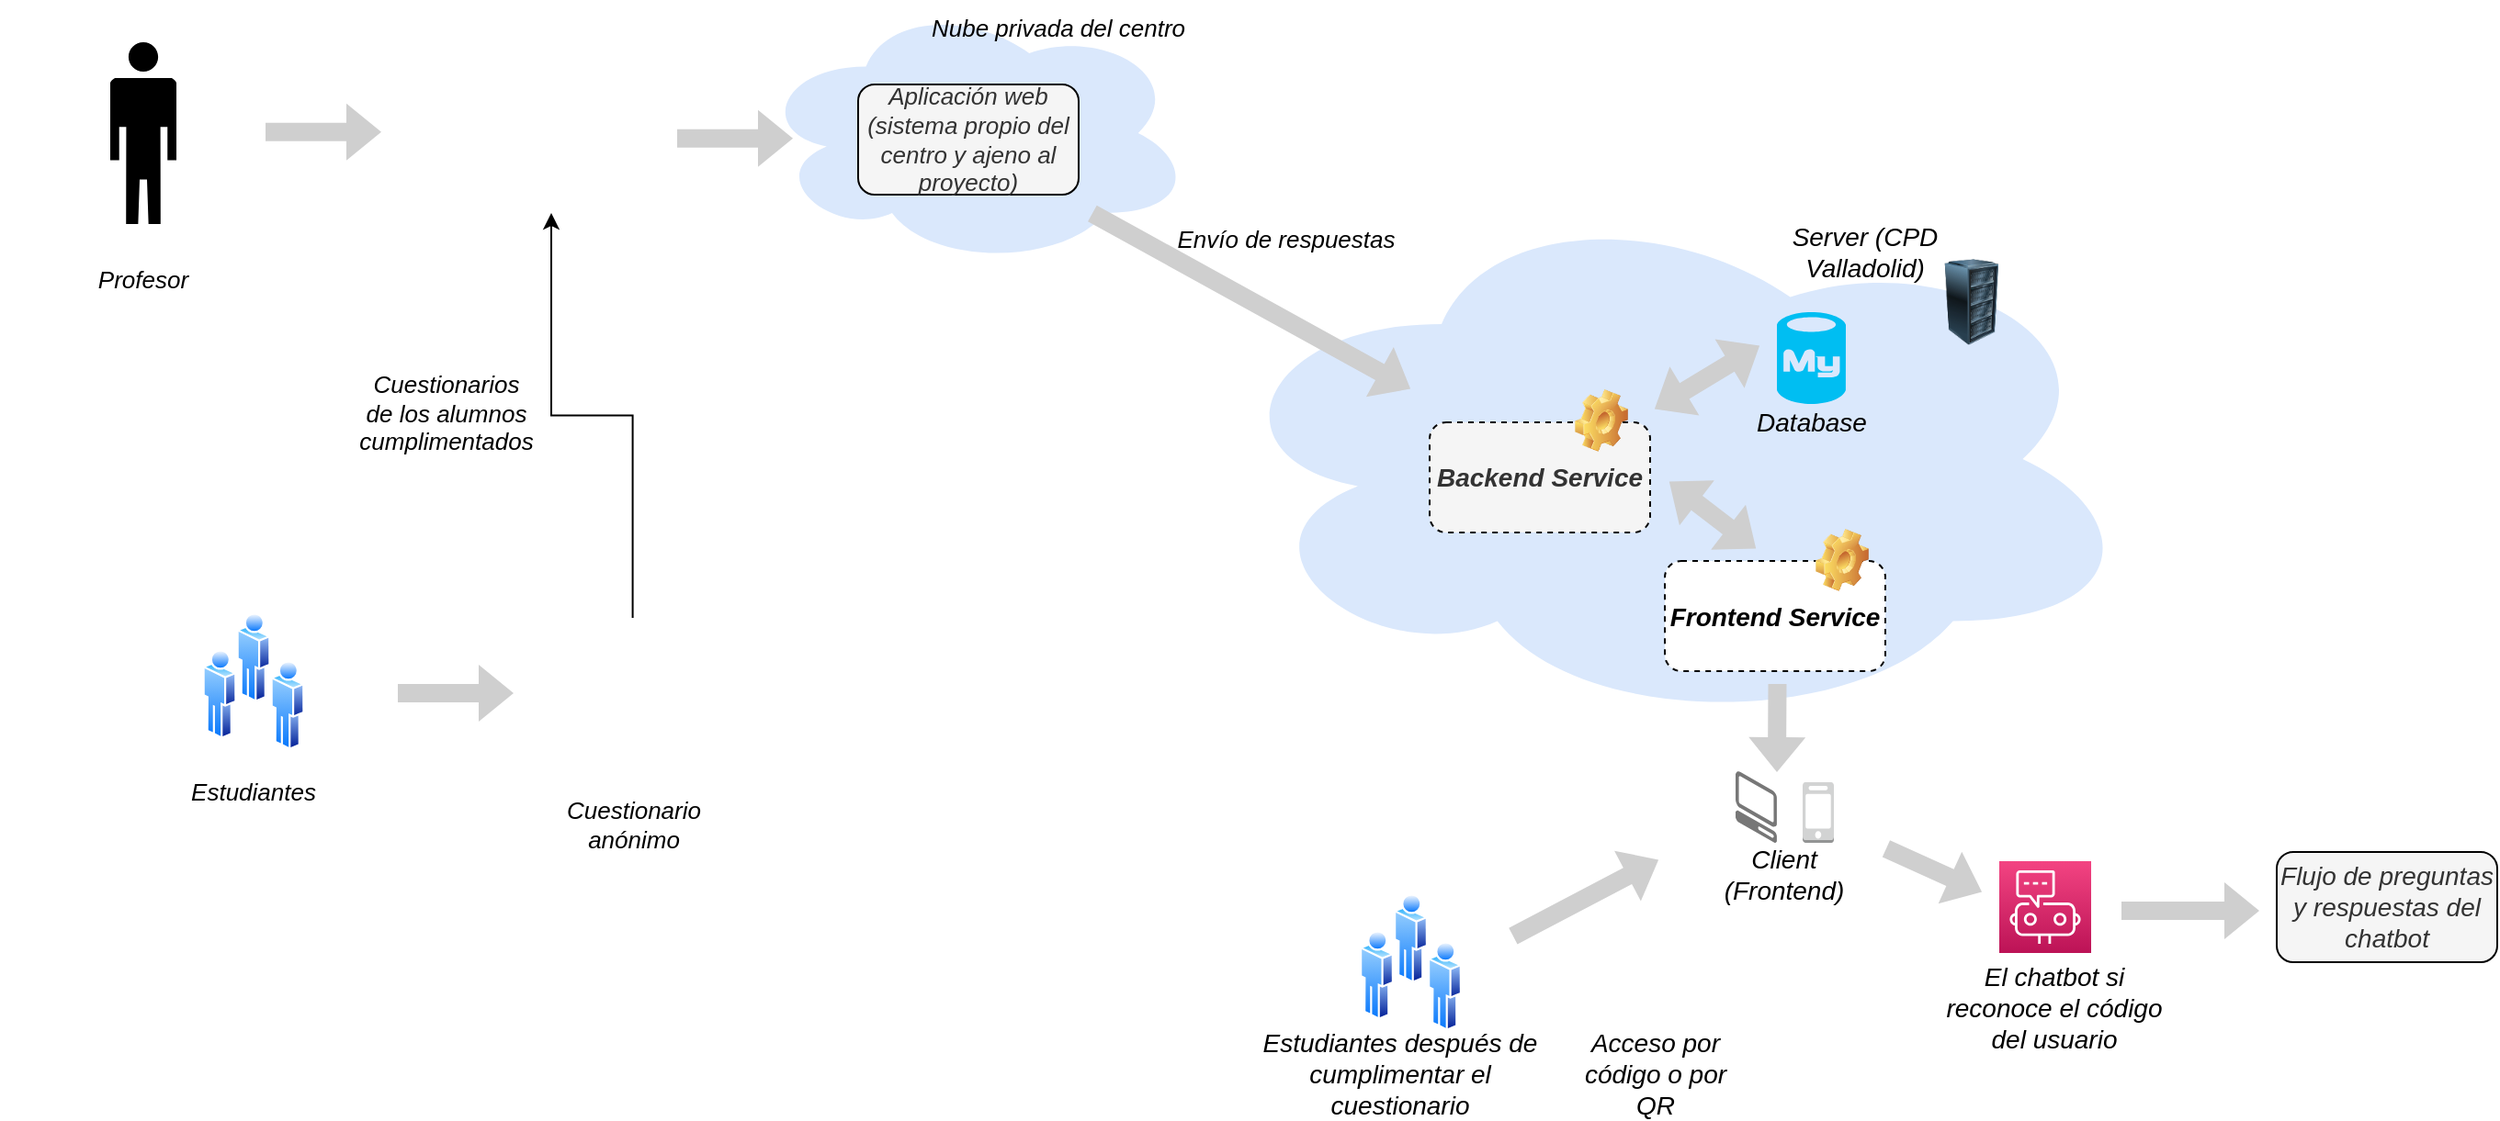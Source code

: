 <mxfile version="20.8.8" type="device"><diagram id="4CA7qquYvCr6WYJKMAbr" name="Page-1"><mxGraphModel dx="2087" dy="1260" grid="0" gridSize="10" guides="1" tooltips="1" connect="1" arrows="1" fold="1" page="0" pageScale="1" pageWidth="827" pageHeight="1169" math="0" shadow="0"><root><mxCell id="0"/><mxCell id="1" parent="0"/><mxCell id="6ighs5XaLtLn4eEmnkQy-30" value="" style="ellipse;shape=cloud;whiteSpace=wrap;html=1;fillColor=#dae8fc;strokeColor=none;" parent="1" vertex="1"><mxGeometry x="296" y="-140" width="506" height="294" as="geometry"/></mxCell><mxCell id="6ighs5XaLtLn4eEmnkQy-31" value="&lt;b style=&quot;font-size: 14px;&quot;&gt;&lt;i style=&quot;font-size: 14px;&quot;&gt;Backend Service&lt;/i&gt;&lt;/b&gt;" style="rounded=1;whiteSpace=wrap;html=1;strokeColor=default;dashed=1;fillColor=#f5f5f5;fontColor=#333333;fontSize=14;" parent="1" vertex="1"><mxGeometry x="416" y="-13" width="120" height="60" as="geometry"/></mxCell><mxCell id="6ighs5XaLtLn4eEmnkQy-1" value="" style="aspect=fixed;perimeter=ellipsePerimeter;html=1;align=center;shadow=0;dashed=0;spacingTop=3;image;image=img/lib/active_directory/user.svg;" parent="1" vertex="1"><mxGeometry x="-214.75" y="116" width="18.5" height="50" as="geometry"/></mxCell><mxCell id="6ighs5XaLtLn4eEmnkQy-2" value="" style="aspect=fixed;perimeter=ellipsePerimeter;html=1;align=center;shadow=0;dashed=0;spacingTop=3;image;image=img/lib/active_directory/user.svg;" parent="1" vertex="1"><mxGeometry x="-251.75" y="110" width="18.5" height="50" as="geometry"/></mxCell><mxCell id="6ighs5XaLtLn4eEmnkQy-3" value="" style="aspect=fixed;perimeter=ellipsePerimeter;html=1;align=center;shadow=0;dashed=0;spacingTop=3;image;image=img/lib/active_directory/user.svg;" parent="1" vertex="1"><mxGeometry x="-233.25" y="90" width="18.5" height="50" as="geometry"/></mxCell><mxCell id="6ighs5XaLtLn4eEmnkQy-4" value="&lt;i style=&quot;font-size: 13px;&quot;&gt;Estudiantes&lt;/i&gt;" style="text;html=1;strokeColor=none;fillColor=none;align=center;verticalAlign=middle;whiteSpace=wrap;rounded=0;fontSize=13;" parent="1" vertex="1"><mxGeometry x="-302" y="173" width="156" height="30" as="geometry"/></mxCell><mxCell id="H-C-ufw8xSvrGa-HtCbN-4" style="edgeStyle=orthogonalEdgeStyle;rounded=0;orthogonalLoop=1;jettySize=auto;html=1;entryX=0;entryY=1;entryDx=0;entryDy=0;" edge="1" parent="1" source="6ighs5XaLtLn4eEmnkQy-5" target="6ighs5XaLtLn4eEmnkQy-23"><mxGeometry relative="1" as="geometry"/></mxCell><mxCell id="6ighs5XaLtLn4eEmnkQy-5" value="" style="shape=image;html=1;verticalAlign=top;verticalLabelPosition=bottom;labelBackgroundColor=#ffffff;imageAspect=0;aspect=fixed;image=https://cdn0.iconfinder.com/data/icons/job-seeker/256/test_job_seeker_employee_unemployee_work-128.png" parent="1" vertex="1"><mxGeometry x="-59.25" y="93.5" width="83" height="83" as="geometry"/></mxCell><mxCell id="6ighs5XaLtLn4eEmnkQy-6" value="" style="shape=flexArrow;endArrow=classic;html=1;rounded=0;fillColor=#CFCFCF;strokeColor=none;" parent="1" edge="1"><mxGeometry width="50" height="50" relative="1" as="geometry"><mxPoint x="-146" y="134.5" as="sourcePoint"/><mxPoint x="-82" y="134.5" as="targetPoint"/></mxGeometry></mxCell><mxCell id="6ighs5XaLtLn4eEmnkQy-7" value="Cuestionario anónimo" style="text;html=1;strokeColor=none;fillColor=none;align=center;verticalAlign=middle;whiteSpace=wrap;rounded=0;fontStyle=2;fontSize=13;" parent="1" vertex="1"><mxGeometry x="-62.5" y="183" width="89.5" height="45" as="geometry"/></mxCell><mxCell id="6ighs5XaLtLn4eEmnkQy-27" value="" style="group" parent="1" vertex="1" connectable="0"><mxGeometry x="-117" y="-234" width="113" height="107" as="geometry"/></mxCell><mxCell id="6ighs5XaLtLn4eEmnkQy-17" value="" style="group" parent="6ighs5XaLtLn4eEmnkQy-27" vertex="1" connectable="0"><mxGeometry x="31" width="58" height="77" as="geometry"/></mxCell><mxCell id="6ighs5XaLtLn4eEmnkQy-18" value="" style="shape=image;html=1;verticalAlign=top;verticalLabelPosition=bottom;labelBackgroundColor=#ffffff;imageAspect=0;aspect=fixed;image=https://cdn0.iconfinder.com/data/icons/job-seeker/256/test_job_seeker_employee_unemployee_work-128.png" parent="6ighs5XaLtLn4eEmnkQy-17" vertex="1"><mxGeometry y="22" width="55" height="55" as="geometry"/></mxCell><mxCell id="6ighs5XaLtLn4eEmnkQy-19" value="" style="group" parent="6ighs5XaLtLn4eEmnkQy-17" vertex="1" connectable="0"><mxGeometry width="58" height="39" as="geometry"/></mxCell><mxCell id="6ighs5XaLtLn4eEmnkQy-20" value="" style="shape=image;html=1;verticalAlign=top;verticalLabelPosition=bottom;labelBackgroundColor=#ffffff;imageAspect=0;aspect=fixed;image=https://cdn4.iconfinder.com/data/icons/basic-user-interface-2/512/User_Interface-40-128.png" parent="6ighs5XaLtLn4eEmnkQy-19" vertex="1"><mxGeometry x="19.928" width="33.503" height="33.503" as="geometry"/></mxCell><mxCell id="6ighs5XaLtLn4eEmnkQy-21" value="" style="shape=image;html=1;verticalAlign=top;verticalLabelPosition=bottom;labelBackgroundColor=#ffffff;imageAspect=0;aspect=fixed;image=https://cdn1.iconfinder.com/data/icons/business-488/128/23-128.png" parent="6ighs5XaLtLn4eEmnkQy-19" vertex="1"><mxGeometry y="5.497" width="33.503" height="33.503" as="geometry"/></mxCell><mxCell id="6ighs5XaLtLn4eEmnkQy-16" value="" style="group" parent="6ighs5XaLtLn4eEmnkQy-27" vertex="1" connectable="0"><mxGeometry y="28" width="58" height="77" as="geometry"/></mxCell><mxCell id="6ighs5XaLtLn4eEmnkQy-9" value="" style="shape=image;html=1;verticalAlign=top;verticalLabelPosition=bottom;labelBackgroundColor=#ffffff;imageAspect=0;aspect=fixed;image=https://cdn0.iconfinder.com/data/icons/job-seeker/256/test_job_seeker_employee_unemployee_work-128.png" parent="6ighs5XaLtLn4eEmnkQy-16" vertex="1"><mxGeometry y="22" width="55" height="55" as="geometry"/></mxCell><mxCell id="6ighs5XaLtLn4eEmnkQy-15" value="" style="group" parent="6ighs5XaLtLn4eEmnkQy-16" vertex="1" connectable="0"><mxGeometry width="58" height="39" as="geometry"/></mxCell><mxCell id="6ighs5XaLtLn4eEmnkQy-13" value="" style="shape=image;html=1;verticalAlign=top;verticalLabelPosition=bottom;labelBackgroundColor=#ffffff;imageAspect=0;aspect=fixed;image=https://cdn4.iconfinder.com/data/icons/basic-user-interface-2/512/User_Interface-40-128.png" parent="6ighs5XaLtLn4eEmnkQy-15" vertex="1"><mxGeometry x="19.928" width="33.503" height="33.503" as="geometry"/></mxCell><mxCell id="6ighs5XaLtLn4eEmnkQy-14" value="" style="shape=image;html=1;verticalAlign=top;verticalLabelPosition=bottom;labelBackgroundColor=#ffffff;imageAspect=0;aspect=fixed;image=https://cdn1.iconfinder.com/data/icons/business-488/128/23-128.png" parent="6ighs5XaLtLn4eEmnkQy-15" vertex="1"><mxGeometry y="5.497" width="33.503" height="33.503" as="geometry"/></mxCell><mxCell id="6ighs5XaLtLn4eEmnkQy-22" value="" style="group" parent="6ighs5XaLtLn4eEmnkQy-27" vertex="1" connectable="0"><mxGeometry x="55" y="30" width="58" height="77" as="geometry"/></mxCell><mxCell id="6ighs5XaLtLn4eEmnkQy-23" value="" style="shape=image;html=1;verticalAlign=top;verticalLabelPosition=bottom;labelBackgroundColor=#ffffff;imageAspect=0;aspect=fixed;image=https://cdn0.iconfinder.com/data/icons/job-seeker/256/test_job_seeker_employee_unemployee_work-128.png" parent="6ighs5XaLtLn4eEmnkQy-22" vertex="1"><mxGeometry y="22" width="55" height="55" as="geometry"/></mxCell><mxCell id="6ighs5XaLtLn4eEmnkQy-24" value="" style="group" parent="6ighs5XaLtLn4eEmnkQy-22" vertex="1" connectable="0"><mxGeometry width="58" height="39" as="geometry"/></mxCell><mxCell id="6ighs5XaLtLn4eEmnkQy-25" value="" style="shape=image;html=1;verticalAlign=top;verticalLabelPosition=bottom;labelBackgroundColor=#ffffff;imageAspect=0;aspect=fixed;image=https://cdn4.iconfinder.com/data/icons/basic-user-interface-2/512/User_Interface-40-128.png" parent="6ighs5XaLtLn4eEmnkQy-24" vertex="1"><mxGeometry x="19.928" width="33.503" height="33.503" as="geometry"/></mxCell><mxCell id="6ighs5XaLtLn4eEmnkQy-26" value="" style="shape=image;html=1;verticalAlign=top;verticalLabelPosition=bottom;labelBackgroundColor=#ffffff;imageAspect=0;aspect=fixed;image=https://cdn1.iconfinder.com/data/icons/business-488/128/23-128.png" parent="6ighs5XaLtLn4eEmnkQy-24" vertex="1"><mxGeometry y="5.497" width="33.503" height="33.503" as="geometry"/></mxCell><mxCell id="6ighs5XaLtLn4eEmnkQy-29" value="Cuestionarios de los alumnos cumplimentados" style="text;html=1;strokeColor=none;fillColor=none;align=center;verticalAlign=middle;whiteSpace=wrap;rounded=0;fontStyle=2;fontSize=13;" parent="1" vertex="1"><mxGeometry x="-167" y="-63" width="96" height="90" as="geometry"/></mxCell><mxCell id="6ighs5XaLtLn4eEmnkQy-32" value="" style="image;html=1;image=img/lib/clip_art/computers/Server_Rack_128x128.png;dashed=1;strokeColor=default;" parent="1" vertex="1"><mxGeometry x="687" y="-102" width="48" height="47" as="geometry"/></mxCell><mxCell id="6ighs5XaLtLn4eEmnkQy-33" value="Server (CPD Valladolid)" style="text;html=1;strokeColor=none;fillColor=none;align=center;verticalAlign=middle;whiteSpace=wrap;rounded=0;fontStyle=2;fontSize=14;" parent="1" vertex="1"><mxGeometry x="605" y="-124" width="96" height="35" as="geometry"/></mxCell><mxCell id="6ighs5XaLtLn4eEmnkQy-35" value="Database" style="text;html=1;strokeColor=none;fillColor=none;align=center;verticalAlign=middle;whiteSpace=wrap;rounded=0;fontStyle=2;fontSize=14;" parent="1" vertex="1"><mxGeometry x="575.75" y="-31" width="96" height="35" as="geometry"/></mxCell><mxCell id="6ighs5XaLtLn4eEmnkQy-38" value="" style="verticalLabelPosition=bottom;html=1;verticalAlign=top;align=center;strokeColor=none;fillColor=#00BEF2;shape=mxgraph.azure.mysql_database;" parent="1" vertex="1"><mxGeometry x="605" y="-73" width="37.5" height="50" as="geometry"/></mxCell><mxCell id="6ighs5XaLtLn4eEmnkQy-39" value="" style="shape=flexArrow;endArrow=classic;startArrow=classic;html=1;rounded=0;fillColor=#CFCFCF;strokeColor=none;" parent="1" edge="1"><mxGeometry width="100" height="100" relative="1" as="geometry"><mxPoint x="538" y="-20" as="sourcePoint"/><mxPoint x="596" y="-55" as="targetPoint"/></mxGeometry></mxCell><mxCell id="6ighs5XaLtLn4eEmnkQy-42" value="" style="group" parent="1" vertex="1" connectable="0"><mxGeometry x="582.5" y="177" width="53.5" height="39" as="geometry"/></mxCell><mxCell id="6ighs5XaLtLn4eEmnkQy-40" value="" style="verticalLabelPosition=bottom;html=1;verticalAlign=top;strokeWidth=1;align=center;outlineConnect=0;dashed=0;outlineConnect=0;shape=mxgraph.aws3d.client;aspect=fixed;strokeColor=none;fillColor=#777777;" parent="6ighs5XaLtLn4eEmnkQy-42" vertex="1"><mxGeometry width="22.5" height="39" as="geometry"/></mxCell><mxCell id="6ighs5XaLtLn4eEmnkQy-41" value="" style="outlineConnect=0;dashed=0;verticalLabelPosition=bottom;verticalAlign=top;align=center;html=1;shape=mxgraph.aws3.mobile_client;fillColor=#D2D3D3;gradientColor=none;strokeColor=default;" parent="6ighs5XaLtLn4eEmnkQy-42" vertex="1"><mxGeometry x="36.5" y="6" width="17" height="33" as="geometry"/></mxCell><mxCell id="6ighs5XaLtLn4eEmnkQy-43" value="Client (Frontend)" style="text;html=1;strokeColor=none;fillColor=none;align=center;verticalAlign=middle;whiteSpace=wrap;rounded=0;fontStyle=2;fontSize=14;" parent="1" vertex="1"><mxGeometry x="561.25" y="219" width="96" height="27" as="geometry"/></mxCell><mxCell id="6ighs5XaLtLn4eEmnkQy-45" value="" style="image;html=1;image=img/lib/clip_art/general/Gear_128x128.png;strokeColor=default;" parent="1" vertex="1"><mxGeometry x="486" y="-31" width="47" height="34" as="geometry"/></mxCell><mxCell id="6ighs5XaLtLn4eEmnkQy-47" value="&lt;b style=&quot;font-size: 14px;&quot;&gt;&lt;i style=&quot;font-size: 14px;&quot;&gt;Frontend Service&lt;/i&gt;&lt;/b&gt;" style="rounded=1;whiteSpace=wrap;html=1;strokeColor=default;dashed=1;fontSize=14;" parent="1" vertex="1"><mxGeometry x="544" y="62.5" width="120" height="60" as="geometry"/></mxCell><mxCell id="6ighs5XaLtLn4eEmnkQy-48" value="" style="shape=flexArrow;endArrow=classic;startArrow=classic;html=1;rounded=0;fillColor=#CFCFCF;strokeColor=none;" parent="1" edge="1"><mxGeometry width="100" height="100" relative="1" as="geometry"><mxPoint x="546" y="19.0" as="sourcePoint"/><mxPoint x="594" y="56" as="targetPoint"/></mxGeometry></mxCell><mxCell id="6ighs5XaLtLn4eEmnkQy-49" value="" style="shape=flexArrow;endArrow=classic;html=1;rounded=0;fillColor=#CFCFCF;strokeColor=none;" parent="1" edge="1"><mxGeometry width="50" height="50" relative="1" as="geometry"><mxPoint x="605.25" y="129" as="sourcePoint"/><mxPoint x="605.0" y="178" as="targetPoint"/></mxGeometry></mxCell><mxCell id="6ighs5XaLtLn4eEmnkQy-50" value="" style="image;html=1;image=img/lib/clip_art/general/Gear_128x128.png;strokeColor=default;" parent="1" vertex="1"><mxGeometry x="617" y="45" width="47" height="34" as="geometry"/></mxCell><mxCell id="6ighs5XaLtLn4eEmnkQy-52" value="" style="shape=flexArrow;endArrow=classic;html=1;rounded=0;fillColor=#CFCFCF;strokeColor=none;" parent="1" edge="1"><mxGeometry width="50" height="50" relative="1" as="geometry"><mxPoint x="461" y="267" as="sourcePoint"/><mxPoint x="541" y="225" as="targetPoint"/></mxGeometry></mxCell><mxCell id="6ighs5XaLtLn4eEmnkQy-55" value="" style="group" parent="1" vertex="1" connectable="0"><mxGeometry x="516" y="271" width="45" height="48" as="geometry"/></mxCell><mxCell id="6ighs5XaLtLn4eEmnkQy-53" value="" style="shape=image;html=1;verticalAlign=top;verticalLabelPosition=bottom;labelBackgroundColor=#ffffff;imageAspect=0;aspect=fixed;image=https://cdn1.iconfinder.com/data/icons/ios-11-glyphs/30/qr_code-128.png" parent="6ighs5XaLtLn4eEmnkQy-55" vertex="1"><mxGeometry x="21" y="24" width="24" height="24" as="geometry"/></mxCell><mxCell id="6ighs5XaLtLn4eEmnkQy-54" value="" style="shape=image;html=1;verticalAlign=top;verticalLabelPosition=bottom;labelBackgroundColor=#ffffff;imageAspect=0;aspect=fixed;image=https://cdn4.iconfinder.com/data/icons/basic-user-interface-2/512/User_Interface-40-128.png;dashed=1;strokeColor=default;" parent="6ighs5XaLtLn4eEmnkQy-55" vertex="1"><mxGeometry width="26" height="26" as="geometry"/></mxCell><mxCell id="6ighs5XaLtLn4eEmnkQy-56" value="Acceso por código o por QR" style="text;html=1;strokeColor=none;fillColor=none;align=center;verticalAlign=middle;whiteSpace=wrap;rounded=0;fontStyle=2;fontSize=14;" parent="1" vertex="1"><mxGeometry x="493.75" y="319" width="89.5" height="45" as="geometry"/></mxCell><mxCell id="6ighs5XaLtLn4eEmnkQy-57" value="" style="sketch=0;points=[[0,0,0],[0.25,0,0],[0.5,0,0],[0.75,0,0],[1,0,0],[0,1,0],[0.25,1,0],[0.5,1,0],[0.75,1,0],[1,1,0],[0,0.25,0],[0,0.5,0],[0,0.75,0],[1,0.25,0],[1,0.5,0],[1,0.75,0]];points=[[0,0,0],[0.25,0,0],[0.5,0,0],[0.75,0,0],[1,0,0],[0,1,0],[0.25,1,0],[0.5,1,0],[0.75,1,0],[1,1,0],[0,0.25,0],[0,0.5,0],[0,0.75,0],[1,0.25,0],[1,0.5,0],[1,0.75,0]];outlineConnect=0;fontColor=#232F3E;gradientColor=#F34482;gradientDirection=north;fillColor=#BC1356;strokeColor=#ffffff;dashed=0;verticalLabelPosition=bottom;verticalAlign=top;align=center;html=1;fontSize=12;fontStyle=0;aspect=fixed;shape=mxgraph.aws4.resourceIcon;resIcon=mxgraph.aws4.chatbot;" parent="1" vertex="1"><mxGeometry x="726" y="226" width="50" height="50" as="geometry"/></mxCell><mxCell id="6ighs5XaLtLn4eEmnkQy-58" value="" style="shape=flexArrow;endArrow=classic;html=1;rounded=0;fillColor=#CFCFCF;strokeColor=none;" parent="1" edge="1"><mxGeometry width="50" height="50" relative="1" as="geometry"><mxPoint x="664" y="219" as="sourcePoint"/><mxPoint x="717" y="243" as="targetPoint"/></mxGeometry></mxCell><mxCell id="6ighs5XaLtLn4eEmnkQy-59" value="&lt;i style=&quot;font-size: 14px;&quot;&gt;El chatbot si reconoce el código del usuario&lt;/i&gt;" style="text;html=1;strokeColor=none;fillColor=none;align=center;verticalAlign=middle;whiteSpace=wrap;rounded=0;dashed=1;fontSize=14;" parent="1" vertex="1"><mxGeometry x="687" y="262" width="138" height="87" as="geometry"/></mxCell><mxCell id="6ighs5XaLtLn4eEmnkQy-83" value="Flujo de preguntas y respuestas del chatbot" style="rounded=1;whiteSpace=wrap;html=1;strokeColor=default;fillColor=#f5f5f5;fontColor=#333333;fontStyle=2;fontSize=14;" parent="1" vertex="1"><mxGeometry x="877" y="221" width="120" height="60" as="geometry"/></mxCell><mxCell id="6ighs5XaLtLn4eEmnkQy-84" value="" style="shape=flexArrow;endArrow=classic;html=1;rounded=0;fillColor=#CFCFCF;strokeColor=none;" parent="1" edge="1"><mxGeometry width="50" height="50" relative="1" as="geometry"><mxPoint x="792.0" y="253.0" as="sourcePoint"/><mxPoint x="868" y="253" as="targetPoint"/></mxGeometry></mxCell><mxCell id="H-C-ufw8xSvrGa-HtCbN-1" value="" style="shape=mxgraph.signs.people.man_2;html=1;pointerEvents=1;fillColor=#000000;strokeColor=none;verticalLabelPosition=bottom;verticalAlign=top;align=center;sketch=0;" vertex="1" parent="1"><mxGeometry x="-302" y="-220" width="36" height="99" as="geometry"/></mxCell><mxCell id="H-C-ufw8xSvrGa-HtCbN-2" value="" style="shape=flexArrow;endArrow=classic;html=1;rounded=0;fillColor=#CFCFCF;strokeColor=none;" edge="1" parent="1"><mxGeometry width="50" height="50" relative="1" as="geometry"><mxPoint x="-218" y="-171.18" as="sourcePoint"/><mxPoint x="-154" y="-171.18" as="targetPoint"/></mxGeometry></mxCell><mxCell id="H-C-ufw8xSvrGa-HtCbN-3" value="&lt;i style=&quot;font-size: 13px;&quot;&gt;Profesor&lt;/i&gt;" style="text;html=1;strokeColor=none;fillColor=none;align=center;verticalAlign=middle;whiteSpace=wrap;rounded=0;fontSize=13;" vertex="1" parent="1"><mxGeometry x="-362" y="-106.5" width="156" height="30" as="geometry"/></mxCell><mxCell id="H-C-ufw8xSvrGa-HtCbN-5" value="" style="aspect=fixed;perimeter=ellipsePerimeter;html=1;align=center;shadow=0;dashed=0;spacingTop=3;image;image=img/lib/active_directory/user.svg;" vertex="1" parent="1"><mxGeometry x="415" y="269" width="18.5" height="50" as="geometry"/></mxCell><mxCell id="H-C-ufw8xSvrGa-HtCbN-6" value="" style="aspect=fixed;perimeter=ellipsePerimeter;html=1;align=center;shadow=0;dashed=0;spacingTop=3;image;image=img/lib/active_directory/user.svg;" vertex="1" parent="1"><mxGeometry x="378" y="263" width="18.5" height="50" as="geometry"/></mxCell><mxCell id="H-C-ufw8xSvrGa-HtCbN-7" value="" style="aspect=fixed;perimeter=ellipsePerimeter;html=1;align=center;shadow=0;dashed=0;spacingTop=3;image;image=img/lib/active_directory/user.svg;" vertex="1" parent="1"><mxGeometry x="396.5" y="243" width="18.5" height="50" as="geometry"/></mxCell><mxCell id="H-C-ufw8xSvrGa-HtCbN-8" value="&lt;i style=&quot;font-size: 14px;&quot;&gt;Estudiantes después de cumplimentar el cuestionario&lt;/i&gt;" style="text;html=1;strokeColor=none;fillColor=none;align=center;verticalAlign=middle;whiteSpace=wrap;rounded=0;fontSize=14;" vertex="1" parent="1"><mxGeometry x="322" y="326.5" width="156" height="30" as="geometry"/></mxCell><mxCell id="H-C-ufw8xSvrGa-HtCbN-12" value="" style="ellipse;shape=cloud;whiteSpace=wrap;html=1;fillColor=#dae8fc;strokeColor=none;" vertex="1" parent="1"><mxGeometry x="50" y="-243" width="237" height="145" as="geometry"/></mxCell><mxCell id="H-C-ufw8xSvrGa-HtCbN-9" value="" style="shape=flexArrow;endArrow=classic;html=1;rounded=0;fillColor=#CFCFCF;strokeColor=none;" edge="1" parent="1"><mxGeometry width="50" height="50" relative="1" as="geometry"><mxPoint x="6" y="-167.59" as="sourcePoint"/><mxPoint x="70" y="-167.59" as="targetPoint"/></mxGeometry></mxCell><mxCell id="H-C-ufw8xSvrGa-HtCbN-11" value="&lt;font style=&quot;font-size: 13px;&quot;&gt;Aplicación web (sistema propio del centro y ajeno al proyecto)&lt;/font&gt;" style="rounded=1;whiteSpace=wrap;html=1;strokeColor=default;fillColor=#f5f5f5;fontColor=#333333;fontStyle=2" vertex="1" parent="1"><mxGeometry x="105" y="-197" width="120" height="60" as="geometry"/></mxCell><mxCell id="H-C-ufw8xSvrGa-HtCbN-13" value="&lt;i style=&quot;font-size: 13px;&quot;&gt;Nube privada del centro&lt;/i&gt;" style="text;html=1;strokeColor=none;fillColor=none;align=center;verticalAlign=middle;whiteSpace=wrap;rounded=0;fontSize=13;" vertex="1" parent="1"><mxGeometry x="136" y="-243" width="156" height="30" as="geometry"/></mxCell><mxCell id="H-C-ufw8xSvrGa-HtCbN-14" value="" style="shape=flexArrow;endArrow=classic;html=1;rounded=0;fillColor=#CFCFCF;strokeColor=none;" edge="1" parent="1"><mxGeometry width="50" height="50" relative="1" as="geometry"><mxPoint x="232" y="-127.0" as="sourcePoint"/><mxPoint x="406" y="-31" as="targetPoint"/></mxGeometry></mxCell><mxCell id="H-C-ufw8xSvrGa-HtCbN-15" value="&lt;i style=&quot;font-size: 13px;&quot;&gt;Envío de respuestas&lt;/i&gt;" style="text;html=1;strokeColor=none;fillColor=none;align=center;verticalAlign=middle;whiteSpace=wrap;rounded=0;fontSize=13;" vertex="1" parent="1"><mxGeometry x="260" y="-128" width="156" height="30" as="geometry"/></mxCell></root></mxGraphModel></diagram></mxfile>